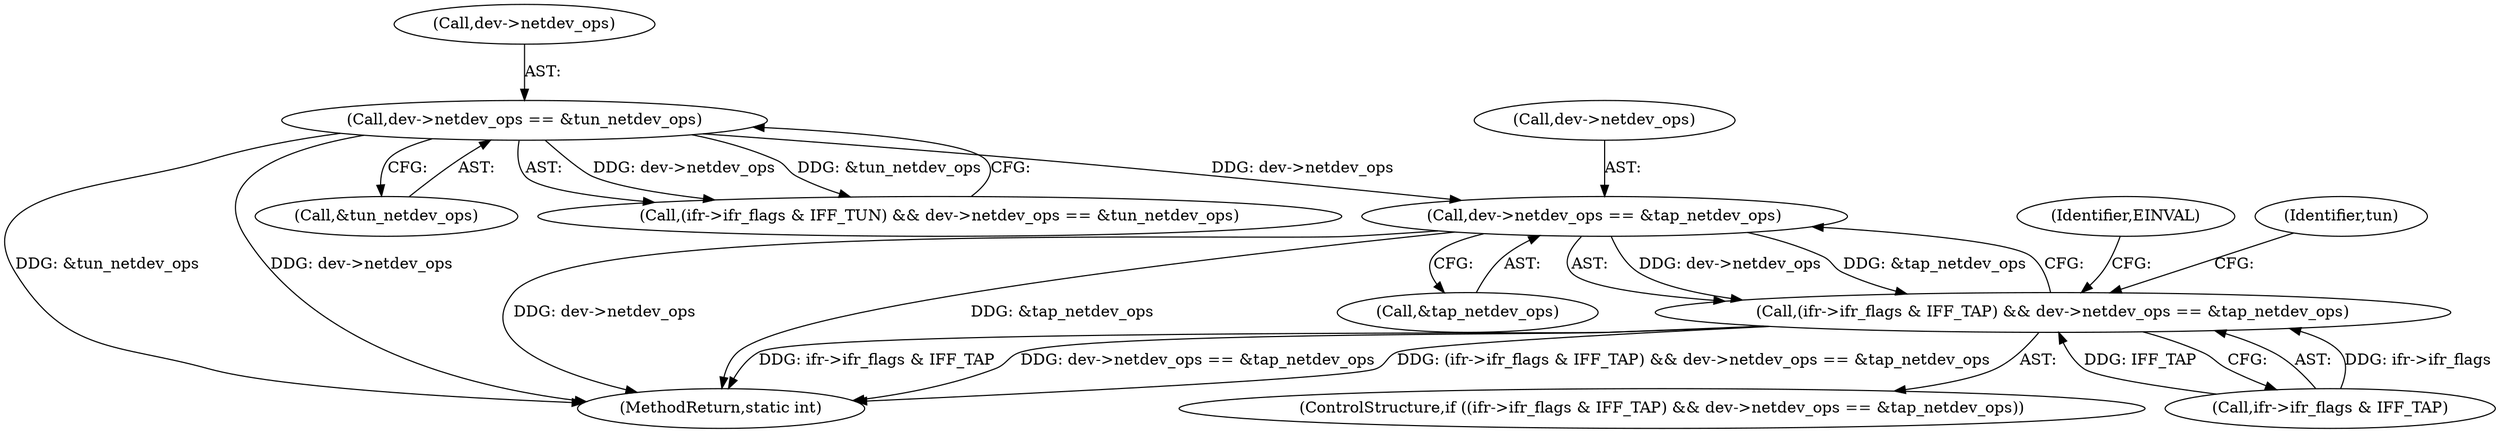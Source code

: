 digraph "0_linux_5c25f65fd1e42685f7ccd80e0621829c105785d9@pointer" {
"1000171" [label="(Call,dev->netdev_ops == &tap_netdev_ops)"];
"1000153" [label="(Call,dev->netdev_ops == &tun_netdev_ops)"];
"1000165" [label="(Call,(ifr->ifr_flags & IFF_TAP) && dev->netdev_ops == &tap_netdev_ops)"];
"1000596" [label="(MethodReturn,static int)"];
"1000153" [label="(Call,dev->netdev_ops == &tun_netdev_ops)"];
"1000171" [label="(Call,dev->netdev_ops == &tap_netdev_ops)"];
"1000184" [label="(Identifier,EINVAL)"];
"1000172" [label="(Call,dev->netdev_ops)"];
"1000175" [label="(Call,&tap_netdev_ops)"];
"1000164" [label="(ControlStructure,if ((ifr->ifr_flags & IFF_TAP) && dev->netdev_ops == &tap_netdev_ops))"];
"1000178" [label="(Identifier,tun)"];
"1000165" [label="(Call,(ifr->ifr_flags & IFF_TAP) && dev->netdev_ops == &tap_netdev_ops)"];
"1000166" [label="(Call,ifr->ifr_flags & IFF_TAP)"];
"1000157" [label="(Call,&tun_netdev_ops)"];
"1000154" [label="(Call,dev->netdev_ops)"];
"1000147" [label="(Call,(ifr->ifr_flags & IFF_TUN) && dev->netdev_ops == &tun_netdev_ops)"];
"1000171" -> "1000165"  [label="AST: "];
"1000171" -> "1000175"  [label="CFG: "];
"1000172" -> "1000171"  [label="AST: "];
"1000175" -> "1000171"  [label="AST: "];
"1000165" -> "1000171"  [label="CFG: "];
"1000171" -> "1000596"  [label="DDG: dev->netdev_ops"];
"1000171" -> "1000596"  [label="DDG: &tap_netdev_ops"];
"1000171" -> "1000165"  [label="DDG: dev->netdev_ops"];
"1000171" -> "1000165"  [label="DDG: &tap_netdev_ops"];
"1000153" -> "1000171"  [label="DDG: dev->netdev_ops"];
"1000153" -> "1000147"  [label="AST: "];
"1000153" -> "1000157"  [label="CFG: "];
"1000154" -> "1000153"  [label="AST: "];
"1000157" -> "1000153"  [label="AST: "];
"1000147" -> "1000153"  [label="CFG: "];
"1000153" -> "1000596"  [label="DDG: &tun_netdev_ops"];
"1000153" -> "1000596"  [label="DDG: dev->netdev_ops"];
"1000153" -> "1000147"  [label="DDG: dev->netdev_ops"];
"1000153" -> "1000147"  [label="DDG: &tun_netdev_ops"];
"1000165" -> "1000164"  [label="AST: "];
"1000165" -> "1000166"  [label="CFG: "];
"1000166" -> "1000165"  [label="AST: "];
"1000178" -> "1000165"  [label="CFG: "];
"1000184" -> "1000165"  [label="CFG: "];
"1000165" -> "1000596"  [label="DDG: ifr->ifr_flags & IFF_TAP"];
"1000165" -> "1000596"  [label="DDG: dev->netdev_ops == &tap_netdev_ops"];
"1000165" -> "1000596"  [label="DDG: (ifr->ifr_flags & IFF_TAP) && dev->netdev_ops == &tap_netdev_ops"];
"1000166" -> "1000165"  [label="DDG: ifr->ifr_flags"];
"1000166" -> "1000165"  [label="DDG: IFF_TAP"];
}
